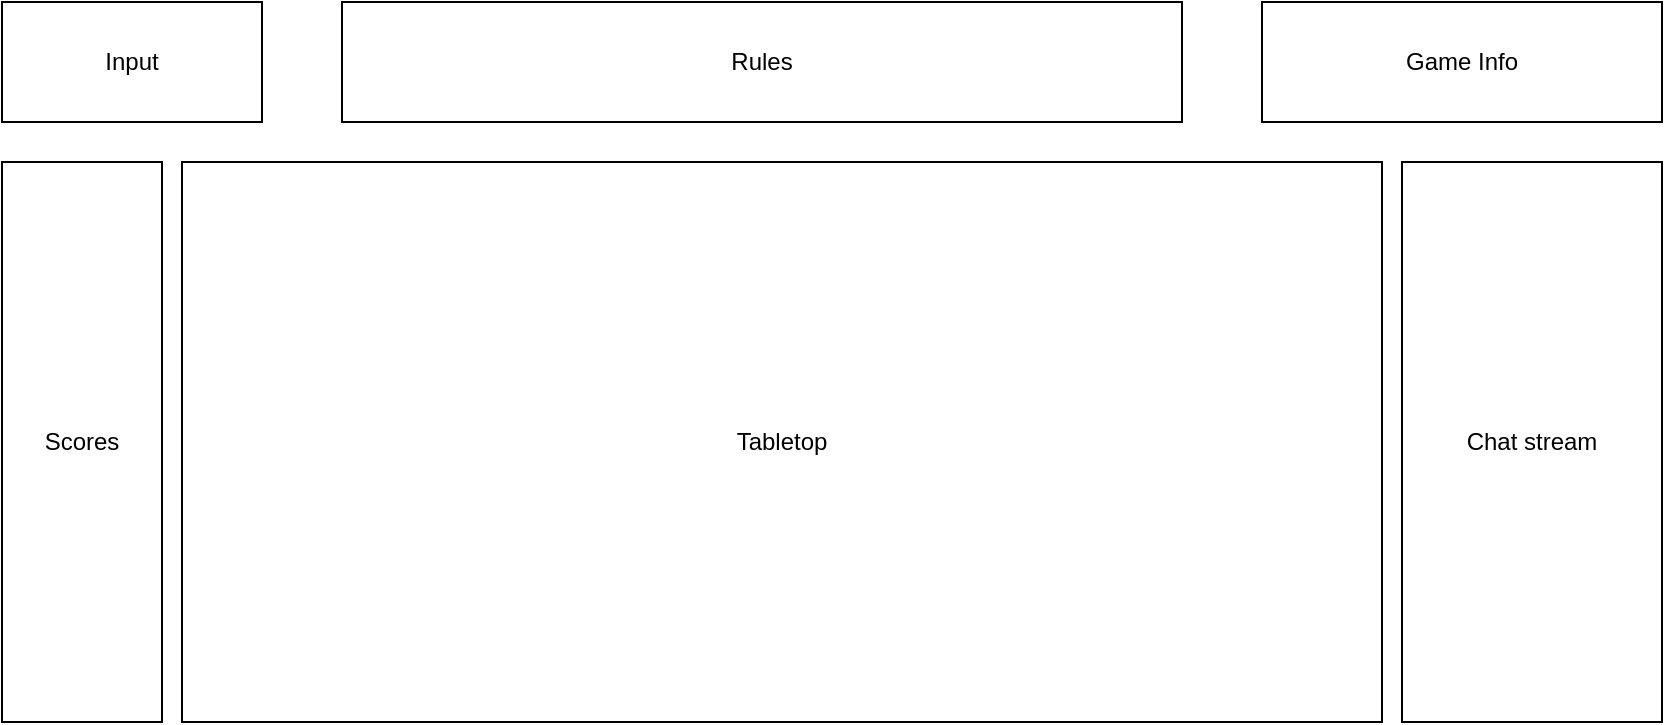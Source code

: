 <mxfile version="17.4.6"><diagram id="qw4NHt1eywBB1ZPc1fC6" name="Page-1"><mxGraphModel dx="1249" dy="752" grid="1" gridSize="10" guides="1" tooltips="1" connect="1" arrows="1" fold="1" page="1" pageScale="1" pageWidth="850" pageHeight="1100" math="0" shadow="0"><root><mxCell id="0"/><mxCell id="1" parent="0"/><mxCell id="2bbj-xFz_H0R-JfYNNw8-1" value="Input" style="rounded=0;whiteSpace=wrap;html=1;" vertex="1" parent="1"><mxGeometry x="10" y="10" width="130" height="60" as="geometry"/></mxCell><mxCell id="2bbj-xFz_H0R-JfYNNw8-2" value="Tabletop" style="rounded=0;whiteSpace=wrap;html=1;" vertex="1" parent="1"><mxGeometry x="100" y="90" width="600" height="280" as="geometry"/></mxCell><mxCell id="2bbj-xFz_H0R-JfYNNw8-3" value="Chat stream" style="rounded=0;whiteSpace=wrap;html=1;" vertex="1" parent="1"><mxGeometry x="710" y="90" width="130" height="280" as="geometry"/></mxCell><mxCell id="2bbj-xFz_H0R-JfYNNw8-4" value="Rules" style="rounded=0;whiteSpace=wrap;html=1;" vertex="1" parent="1"><mxGeometry x="180" y="10" width="420" height="60" as="geometry"/></mxCell><mxCell id="2bbj-xFz_H0R-JfYNNw8-5" value="Game Info" style="rounded=0;whiteSpace=wrap;html=1;" vertex="1" parent="1"><mxGeometry x="640" y="10" width="200" height="60" as="geometry"/></mxCell><mxCell id="2bbj-xFz_H0R-JfYNNw8-6" value="Scores" style="rounded=0;whiteSpace=wrap;html=1;" vertex="1" parent="1"><mxGeometry x="10" y="90" width="80" height="280" as="geometry"/></mxCell></root></mxGraphModel></diagram></mxfile>